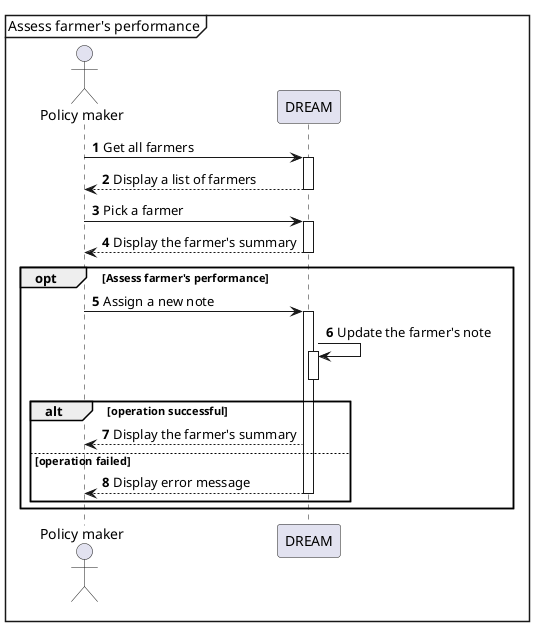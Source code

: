 @startuml Assess farmer's performence

mainframe Assess farmer's performance
autonumber

actor "Policy maker" as PolMaker
participant DREAM

PolMaker -> DREAM++: Get all farmers
DREAM --> PolMaker--: Display a list of farmers

PolMaker -> DREAM++: Pick a farmer
DREAM --> PolMaker--: Display the farmer's summary

opt Assess farmer's performance
    PolMaker -> DREAM++: Assign a new note
    DREAM -> DREAM++: Update the farmer's note
    deactivate DREAM

    alt operation successful
        DREAM --> PolMaker : Display the farmer's summary
    else operation failed
        DREAM --> PolMaker--: Display error message
    end
end

@enduml
